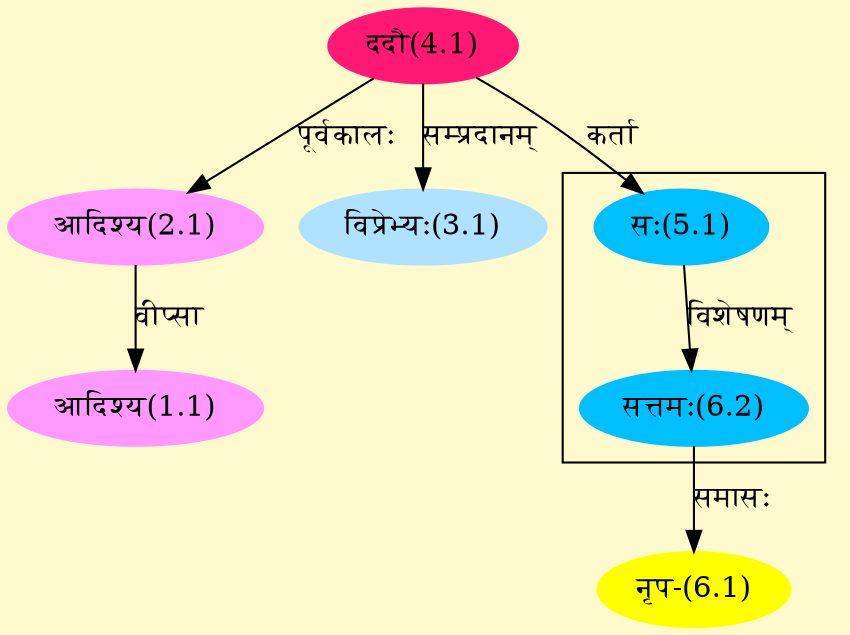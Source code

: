 digraph G{
rankdir=BT;
 compound=true;
 bgcolor="lemonchiffon1";

subgraph cluster_1{
Node6_2 [style=filled, color="#00BFFF" label = "सत्तमः(6.2)"]
Node5_1 [style=filled, color="#00BFFF" label = "सः(5.1)"]

}
Node1_1 [style=filled, color="#FF99FF" label = "आदिश्य(1.1)"]
Node2_1 [style=filled, color="#FF99FF" label = "आदिश्य(2.1)"]
Node4_1 [style=filled, color="#FF1975" label = "ददौ(4.1)"]
Node3_1 [style=filled, color="#B0E2FF" label = "विप्रेभ्यः(3.1)"]
Node5_1 [style=filled, color="#00BFFF" label = "सः(5.1)"]
Node6_1 [style=filled, color="#FFFF00" label = "नृप-(6.1)"]
Node6_2 [style=filled, color="#00BFFF" label = "सत्तमः(6.2)"]
/* Start of Relations section */

Node1_1 -> Node2_1 [  label="वीप्सा"  dir="back" ]
Node2_1 -> Node4_1 [  label="पूर्वकालः"  dir="back" ]
Node3_1 -> Node4_1 [  label="सम्प्रदानम्"  dir="back" ]
Node5_1 -> Node4_1 [  label="कर्ता"  dir="back" ]
Node6_1 -> Node6_2 [  label="समासः"  dir="back" ]
Node6_2 -> Node5_1 [  label="विशेषणम्"  dir="back" ]
}
